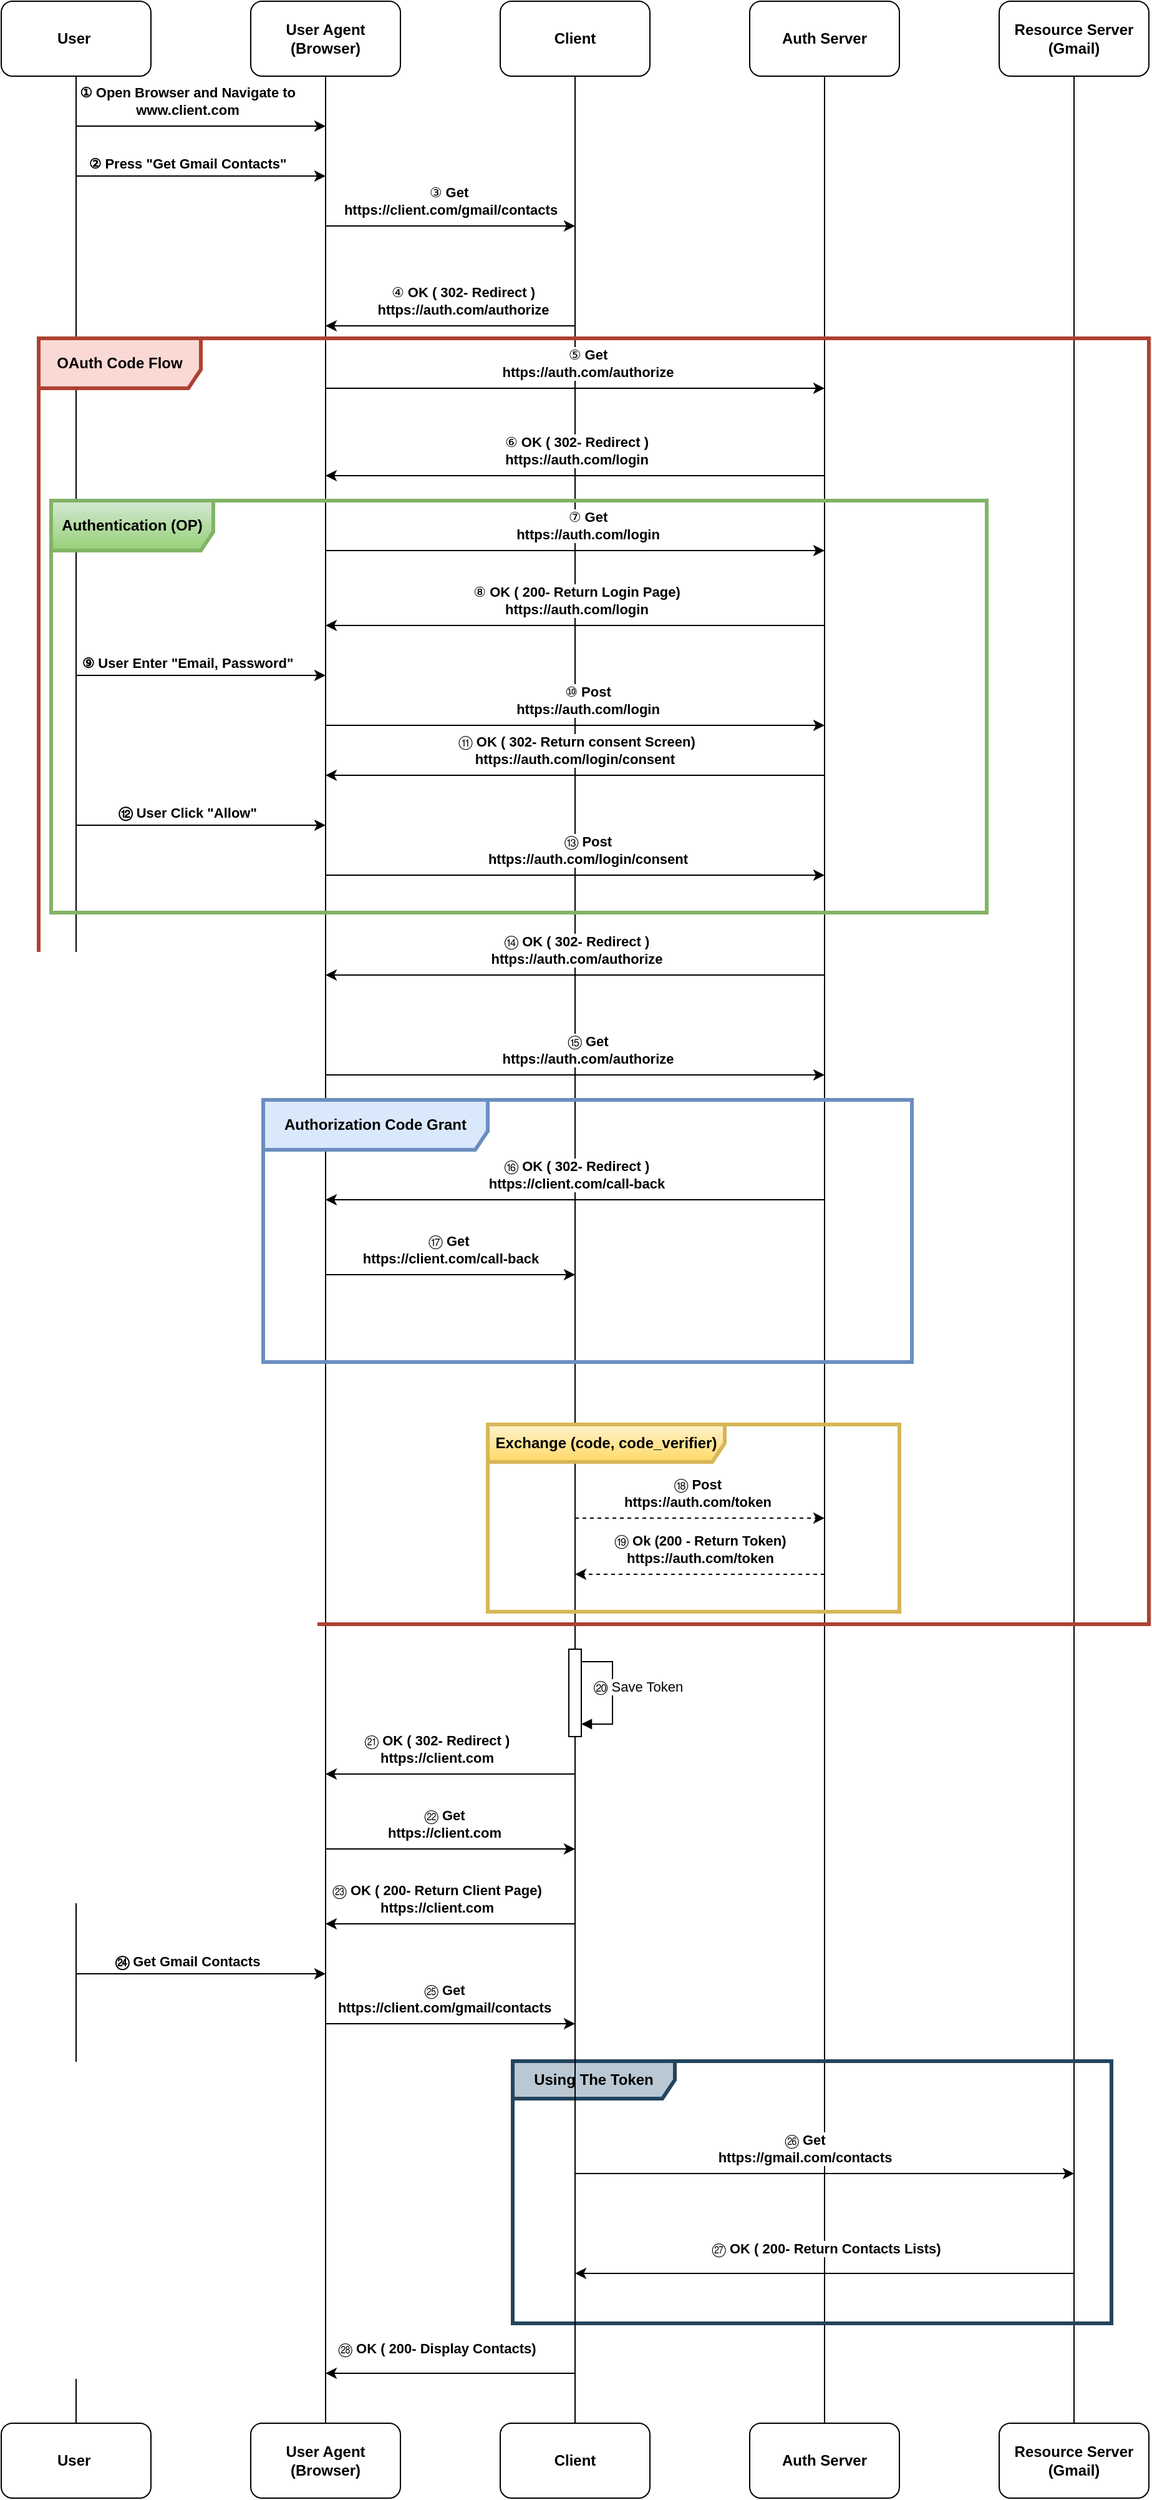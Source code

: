 <mxfile version="26.2.2">
  <diagram name="Page-1" id="-JIX75Dthlcb5XeBjtUZ">
    <mxGraphModel dx="2040" dy="1808" grid="1" gridSize="10" guides="1" tooltips="1" connect="1" arrows="1" fold="1" page="1" pageScale="1" pageWidth="850" pageHeight="1100" math="0" shadow="0">
      <root>
        <mxCell id="0" />
        <mxCell id="1" parent="0" />
        <mxCell id="-eZy2udqNuVLJ8H04OiI-1" value="" style="endArrow=none;html=1;rounded=0;exitX=0.5;exitY=0;exitDx=0;exitDy=0;" parent="1" edge="1" source="lb7yudzS5froltHh4L6M-39">
          <mxGeometry width="50" height="50" relative="1" as="geometry">
            <mxPoint x="40" y="1800" as="sourcePoint" />
            <mxPoint x="40" y="40" as="targetPoint" />
          </mxGeometry>
        </mxCell>
        <mxCell id="-eZy2udqNuVLJ8H04OiI-4" value="" style="endArrow=none;html=1;rounded=0;exitX=0.5;exitY=0;exitDx=0;exitDy=0;" parent="1" edge="1" source="lb7yudzS5froltHh4L6M-42">
          <mxGeometry width="50" height="50" relative="1" as="geometry">
            <mxPoint x="640" y="1800" as="sourcePoint" />
            <mxPoint x="640" y="40" as="targetPoint" />
          </mxGeometry>
        </mxCell>
        <mxCell id="-eZy2udqNuVLJ8H04OiI-5" value="" style="endArrow=none;html=1;rounded=0;exitX=0.5;exitY=0;exitDx=0;exitDy=0;" parent="1" edge="1" source="lb7yudzS5froltHh4L6M-40">
          <mxGeometry width="50" height="50" relative="1" as="geometry">
            <mxPoint x="240" y="1800" as="sourcePoint" />
            <mxPoint x="240" y="35" as="targetPoint" />
          </mxGeometry>
        </mxCell>
        <mxCell id="-eZy2udqNuVLJ8H04OiI-6" value="" style="endArrow=none;html=1;rounded=0;" parent="1" source="lb7yudzS5froltHh4L6M-17" edge="1">
          <mxGeometry width="50" height="50" relative="1" as="geometry">
            <mxPoint x="440" y="1800" as="sourcePoint" />
            <mxPoint x="440" y="35" as="targetPoint" />
          </mxGeometry>
        </mxCell>
        <mxCell id="-eZy2udqNuVLJ8H04OiI-7" value="" style="endArrow=none;html=1;rounded=0;exitX=0.5;exitY=0;exitDx=0;exitDy=0;" parent="1" edge="1" source="lb7yudzS5froltHh4L6M-43">
          <mxGeometry width="50" height="50" relative="1" as="geometry">
            <mxPoint x="840" y="1800" as="sourcePoint" />
            <mxPoint x="840" y="40" as="targetPoint" />
          </mxGeometry>
        </mxCell>
        <mxCell id="gQnQfy0NfCeOLUHX2k6b-1" value="User&amp;nbsp;" style="rounded=1;whiteSpace=wrap;html=1;fontStyle=1" parent="1" vertex="1">
          <mxGeometry x="-20" y="-20" width="120" height="60" as="geometry" />
        </mxCell>
        <mxCell id="gQnQfy0NfCeOLUHX2k6b-3" value="User Agent&lt;div&gt;(Browser)&lt;/div&gt;" style="rounded=1;whiteSpace=wrap;html=1;fontStyle=1" parent="1" vertex="1">
          <mxGeometry x="180" y="-20" width="120" height="60" as="geometry" />
        </mxCell>
        <mxCell id="gQnQfy0NfCeOLUHX2k6b-5" value="Client" style="rounded=1;whiteSpace=wrap;html=1;fontStyle=1" parent="1" vertex="1">
          <mxGeometry x="380" y="-20" width="120" height="60" as="geometry" />
        </mxCell>
        <mxCell id="gQnQfy0NfCeOLUHX2k6b-7" value="Auth Server" style="rounded=1;whiteSpace=wrap;html=1;fontStyle=1" parent="1" vertex="1">
          <mxGeometry x="580" y="-20" width="120" height="60" as="geometry" />
        </mxCell>
        <mxCell id="gQnQfy0NfCeOLUHX2k6b-9" value="Resource Server&lt;div&gt;(Gmail)&lt;/div&gt;" style="rounded=1;whiteSpace=wrap;html=1;fontStyle=1" parent="1" vertex="1">
          <mxGeometry x="780" y="-20" width="120" height="60" as="geometry" />
        </mxCell>
        <mxCell id="gQnQfy0NfCeOLUHX2k6b-12" value="" style="endArrow=classic;html=1;rounded=0;" parent="1" edge="1">
          <mxGeometry width="50" height="50" relative="1" as="geometry">
            <mxPoint x="40" y="80" as="sourcePoint" />
            <mxPoint x="240" y="80" as="targetPoint" />
          </mxGeometry>
        </mxCell>
        <mxCell id="gQnQfy0NfCeOLUHX2k6b-13" value="① Open Browser and Navigate to&lt;div&gt;www.client.com&lt;/div&gt;" style="edgeLabel;html=1;align=center;verticalAlign=middle;resizable=0;points=[];fontStyle=1" parent="gQnQfy0NfCeOLUHX2k6b-12" vertex="1" connectable="0">
          <mxGeometry x="-0.112" relative="1" as="geometry">
            <mxPoint y="-20" as="offset" />
          </mxGeometry>
        </mxCell>
        <mxCell id="gQnQfy0NfCeOLUHX2k6b-14" value="" style="endArrow=classic;html=1;rounded=0;" parent="1" edge="1">
          <mxGeometry width="50" height="50" relative="1" as="geometry">
            <mxPoint x="40" y="120" as="sourcePoint" />
            <mxPoint x="240" y="120" as="targetPoint" />
          </mxGeometry>
        </mxCell>
        <mxCell id="gQnQfy0NfCeOLUHX2k6b-15" value="② Press &quot;Get Gmail Contacts&quot;" style="edgeLabel;html=1;align=center;verticalAlign=middle;resizable=0;points=[];fontStyle=1" parent="gQnQfy0NfCeOLUHX2k6b-14" vertex="1" connectable="0">
          <mxGeometry x="-0.112" relative="1" as="geometry">
            <mxPoint y="-10" as="offset" />
          </mxGeometry>
        </mxCell>
        <mxCell id="gQnQfy0NfCeOLUHX2k6b-17" value="" style="endArrow=classic;html=1;rounded=0;" parent="1" edge="1">
          <mxGeometry width="50" height="50" relative="1" as="geometry">
            <mxPoint x="240" y="160" as="sourcePoint" />
            <mxPoint x="440" y="160" as="targetPoint" />
          </mxGeometry>
        </mxCell>
        <mxCell id="gQnQfy0NfCeOLUHX2k6b-18" value="③&amp;nbsp;&lt;b&gt;Get&amp;nbsp;&lt;/b&gt;&lt;div&gt;&lt;b&gt;https://client.com/gmail/contacts&lt;/b&gt;&lt;/div&gt;" style="edgeLabel;html=1;align=center;verticalAlign=middle;resizable=0;points=[];" parent="gQnQfy0NfCeOLUHX2k6b-17" vertex="1" connectable="0">
          <mxGeometry x="-0.112" relative="1" as="geometry">
            <mxPoint x="11" y="-20" as="offset" />
          </mxGeometry>
        </mxCell>
        <mxCell id="gQnQfy0NfCeOLUHX2k6b-19" value="" style="endArrow=classic;html=1;rounded=0;" parent="1" edge="1">
          <mxGeometry width="50" height="50" relative="1" as="geometry">
            <mxPoint x="440" y="240" as="sourcePoint" />
            <mxPoint x="240" y="240" as="targetPoint" />
          </mxGeometry>
        </mxCell>
        <mxCell id="gQnQfy0NfCeOLUHX2k6b-20" value="④&amp;nbsp;&lt;b style=&quot;background-color: light-dark(#ffffff, var(--ge-dark-color, #121212)); color: light-dark(rgb(0, 0, 0), rgb(255, 255, 255));&quot;&gt;OK ( 302- Redirect )&lt;/b&gt;&lt;div&gt;&lt;div&gt;&lt;b&gt;https://auth.com/authorize&lt;/b&gt;&lt;/div&gt;&lt;/div&gt;" style="edgeLabel;html=1;align=center;verticalAlign=middle;resizable=0;points=[];" parent="gQnQfy0NfCeOLUHX2k6b-19" vertex="1" connectable="0">
          <mxGeometry x="-0.112" relative="1" as="geometry">
            <mxPoint x="-1" y="-20" as="offset" />
          </mxGeometry>
        </mxCell>
        <mxCell id="gQnQfy0NfCeOLUHX2k6b-21" value="" style="endArrow=classic;html=1;rounded=0;" parent="1" edge="1">
          <mxGeometry width="50" height="50" relative="1" as="geometry">
            <mxPoint x="240" y="420" as="sourcePoint" />
            <mxPoint x="640" y="420" as="targetPoint" />
          </mxGeometry>
        </mxCell>
        <mxCell id="gQnQfy0NfCeOLUHX2k6b-22" value="⑦&amp;nbsp;&lt;b&gt;Get&lt;/b&gt;&lt;div&gt;&lt;b&gt;https://auth.com/login&lt;/b&gt;&lt;/div&gt;" style="edgeLabel;html=1;align=center;verticalAlign=middle;resizable=0;points=[];" parent="gQnQfy0NfCeOLUHX2k6b-21" vertex="1" connectable="0">
          <mxGeometry x="-0.112" relative="1" as="geometry">
            <mxPoint x="32" y="-20" as="offset" />
          </mxGeometry>
        </mxCell>
        <mxCell id="gQnQfy0NfCeOLUHX2k6b-24" value="" style="endArrow=classic;html=1;rounded=0;" parent="1" edge="1">
          <mxGeometry width="50" height="50" relative="1" as="geometry">
            <mxPoint x="640" y="360" as="sourcePoint" />
            <mxPoint x="240" y="360" as="targetPoint" />
          </mxGeometry>
        </mxCell>
        <mxCell id="gQnQfy0NfCeOLUHX2k6b-25" value="⑥&amp;nbsp;&lt;b style=&quot;color: light-dark(rgb(0, 0, 0), rgb(255, 255, 255));&quot;&gt;OK ( 302- Redirect )&lt;/b&gt;&lt;div&gt;&lt;b&gt;https://auth.com/login&lt;/b&gt;&lt;/div&gt;" style="edgeLabel;html=1;align=center;verticalAlign=middle;resizable=0;points=[];" parent="gQnQfy0NfCeOLUHX2k6b-24" vertex="1" connectable="0">
          <mxGeometry x="-0.112" relative="1" as="geometry">
            <mxPoint x="-22" y="-20" as="offset" />
          </mxGeometry>
        </mxCell>
        <mxCell id="gQnQfy0NfCeOLUHX2k6b-26" value="" style="endArrow=classic;html=1;rounded=0;" parent="1" edge="1">
          <mxGeometry width="50" height="50" relative="1" as="geometry">
            <mxPoint x="240" y="290" as="sourcePoint" />
            <mxPoint x="640" y="290" as="targetPoint" />
          </mxGeometry>
        </mxCell>
        <mxCell id="gQnQfy0NfCeOLUHX2k6b-27" value="⑤&amp;nbsp;&lt;b&gt;Get&lt;/b&gt;&lt;div&gt;&lt;b&gt;https://auth.com/authorize&lt;/b&gt;&lt;/div&gt;" style="edgeLabel;html=1;align=center;verticalAlign=middle;resizable=0;points=[];" parent="gQnQfy0NfCeOLUHX2k6b-26" vertex="1" connectable="0">
          <mxGeometry x="-0.112" relative="1" as="geometry">
            <mxPoint x="32" y="-20" as="offset" />
          </mxGeometry>
        </mxCell>
        <mxCell id="gQnQfy0NfCeOLUHX2k6b-28" value="" style="endArrow=classic;html=1;rounded=0;" parent="1" edge="1">
          <mxGeometry width="50" height="50" relative="1" as="geometry">
            <mxPoint x="640" y="480" as="sourcePoint" />
            <mxPoint x="240" y="480" as="targetPoint" />
          </mxGeometry>
        </mxCell>
        <mxCell id="gQnQfy0NfCeOLUHX2k6b-29" value="⑧&amp;nbsp;&lt;b style=&quot;color: light-dark(rgb(0, 0, 0), rgb(255, 255, 255));&quot;&gt;OK ( 200- Return Login Page)&lt;/b&gt;&lt;div&gt;&lt;b&gt;https://auth.com/login&lt;/b&gt;&lt;/div&gt;" style="edgeLabel;html=1;align=center;verticalAlign=middle;resizable=0;points=[];" parent="gQnQfy0NfCeOLUHX2k6b-28" vertex="1" connectable="0">
          <mxGeometry x="-0.112" relative="1" as="geometry">
            <mxPoint x="-22" y="-20" as="offset" />
          </mxGeometry>
        </mxCell>
        <mxCell id="gQnQfy0NfCeOLUHX2k6b-32" value="" style="endArrow=classic;html=1;rounded=0;" parent="1" edge="1">
          <mxGeometry width="50" height="50" relative="1" as="geometry">
            <mxPoint x="40" y="520" as="sourcePoint" />
            <mxPoint x="240" y="520" as="targetPoint" />
          </mxGeometry>
        </mxCell>
        <mxCell id="gQnQfy0NfCeOLUHX2k6b-33" value="⑨ User Enter &quot;Email, Password&quot;" style="edgeLabel;html=1;align=center;verticalAlign=middle;resizable=0;points=[];fontStyle=1" parent="gQnQfy0NfCeOLUHX2k6b-32" vertex="1" connectable="0">
          <mxGeometry x="-0.112" relative="1" as="geometry">
            <mxPoint y="-10" as="offset" />
          </mxGeometry>
        </mxCell>
        <mxCell id="gQnQfy0NfCeOLUHX2k6b-34" value="" style="endArrow=classic;html=1;rounded=0;" parent="1" edge="1">
          <mxGeometry width="50" height="50" relative="1" as="geometry">
            <mxPoint x="240" y="560" as="sourcePoint" />
            <mxPoint x="640" y="560" as="targetPoint" />
          </mxGeometry>
        </mxCell>
        <mxCell id="gQnQfy0NfCeOLUHX2k6b-35" value="⑩&amp;nbsp;&lt;b&gt;Post&lt;/b&gt;&lt;div&gt;&lt;b&gt;https://auth.com/login&lt;/b&gt;&lt;/div&gt;" style="edgeLabel;html=1;align=center;verticalAlign=middle;resizable=0;points=[];" parent="gQnQfy0NfCeOLUHX2k6b-34" vertex="1" connectable="0">
          <mxGeometry x="-0.112" relative="1" as="geometry">
            <mxPoint x="32" y="-20" as="offset" />
          </mxGeometry>
        </mxCell>
        <mxCell id="gQnQfy0NfCeOLUHX2k6b-36" value="" style="endArrow=classic;html=1;rounded=0;" parent="1" edge="1">
          <mxGeometry width="50" height="50" relative="1" as="geometry">
            <mxPoint x="640" y="760" as="sourcePoint" />
            <mxPoint x="240" y="760" as="targetPoint" />
          </mxGeometry>
        </mxCell>
        <mxCell id="gQnQfy0NfCeOLUHX2k6b-37" value="⑭&amp;nbsp;&lt;b style=&quot;color: light-dark(rgb(0, 0, 0), rgb(255, 255, 255));&quot;&gt;OK ( 302- Redirect )&lt;/b&gt;&lt;div&gt;&lt;b&gt;https://auth.com/authorize&lt;/b&gt;&lt;/div&gt;" style="edgeLabel;html=1;align=center;verticalAlign=middle;resizable=0;points=[];" parent="gQnQfy0NfCeOLUHX2k6b-36" vertex="1" connectable="0">
          <mxGeometry x="-0.112" relative="1" as="geometry">
            <mxPoint x="-22" y="-20" as="offset" />
          </mxGeometry>
        </mxCell>
        <mxCell id="lb7yudzS5froltHh4L6M-4" value="" style="endArrow=classic;html=1;rounded=0;" parent="1" edge="1">
          <mxGeometry width="50" height="50" relative="1" as="geometry">
            <mxPoint x="240" y="840" as="sourcePoint" />
            <mxPoint x="640" y="840" as="targetPoint" />
          </mxGeometry>
        </mxCell>
        <mxCell id="lb7yudzS5froltHh4L6M-5" value="⑮&amp;nbsp;&lt;b&gt;Get&lt;/b&gt;&lt;div&gt;&lt;b&gt;https://auth.com/authorize&lt;/b&gt;&lt;/div&gt;" style="edgeLabel;html=1;align=center;verticalAlign=middle;resizable=0;points=[];" parent="lb7yudzS5froltHh4L6M-4" vertex="1" connectable="0">
          <mxGeometry x="-0.112" relative="1" as="geometry">
            <mxPoint x="32" y="-20" as="offset" />
          </mxGeometry>
        </mxCell>
        <mxCell id="lb7yudzS5froltHh4L6M-6" value="&lt;b style=&quot;text-wrap-mode: nowrap;&quot;&gt;Authorization Code Grant&lt;/b&gt;" style="shape=umlFrame;whiteSpace=wrap;html=1;pointerEvents=0;fontStyle=1;strokeWidth=3;fillColor=#dae8fc;strokeColor=#6c8ebf;width=180;height=40;" parent="1" vertex="1">
          <mxGeometry x="190" y="860" width="520" height="210" as="geometry" />
        </mxCell>
        <mxCell id="lb7yudzS5froltHh4L6M-8" value="" style="endArrow=classic;html=1;rounded=0;" parent="1" edge="1">
          <mxGeometry width="50" height="50" relative="1" as="geometry">
            <mxPoint x="640" y="940" as="sourcePoint" />
            <mxPoint x="240" y="940" as="targetPoint" />
          </mxGeometry>
        </mxCell>
        <mxCell id="lb7yudzS5froltHh4L6M-9" value="⑯&amp;nbsp;&lt;b style=&quot;color: light-dark(rgb(0, 0, 0), rgb(255, 255, 255));&quot;&gt;OK ( 302- Redirect )&lt;/b&gt;&lt;div&gt;&lt;b&gt;https://client.com/call-back&lt;/b&gt;&lt;/div&gt;" style="edgeLabel;html=1;align=center;verticalAlign=middle;resizable=0;points=[];" parent="lb7yudzS5froltHh4L6M-8" vertex="1" connectable="0">
          <mxGeometry x="-0.112" relative="1" as="geometry">
            <mxPoint x="-22" y="-20" as="offset" />
          </mxGeometry>
        </mxCell>
        <mxCell id="lb7yudzS5froltHh4L6M-10" value="" style="endArrow=classic;html=1;rounded=0;" parent="1" edge="1">
          <mxGeometry width="50" height="50" relative="1" as="geometry">
            <mxPoint x="240" y="1000" as="sourcePoint" />
            <mxPoint x="440" y="1000" as="targetPoint" />
          </mxGeometry>
        </mxCell>
        <mxCell id="lb7yudzS5froltHh4L6M-11" value="⑰&amp;nbsp;&lt;b&gt;Get&amp;nbsp;&lt;/b&gt;&lt;div&gt;&lt;b&gt;https://client.com/call-back&lt;/b&gt;&lt;b&gt;&lt;/b&gt;&lt;/div&gt;" style="edgeLabel;html=1;align=center;verticalAlign=middle;resizable=0;points=[];" parent="lb7yudzS5froltHh4L6M-10" vertex="1" connectable="0">
          <mxGeometry x="-0.112" relative="1" as="geometry">
            <mxPoint x="11" y="-20" as="offset" />
          </mxGeometry>
        </mxCell>
        <mxCell id="lb7yudzS5froltHh4L6M-13" value="" style="endArrow=classic;html=1;rounded=0;dashed=1;" parent="1" edge="1">
          <mxGeometry width="50" height="50" relative="1" as="geometry">
            <mxPoint x="440" y="1195" as="sourcePoint" />
            <mxPoint x="640" y="1195" as="targetPoint" />
          </mxGeometry>
        </mxCell>
        <mxCell id="lb7yudzS5froltHh4L6M-14" value="⑱&amp;nbsp;&lt;b&gt;Post&lt;/b&gt;&lt;div&gt;&lt;b&gt;https://auth.com/token&lt;/b&gt;&lt;/div&gt;" style="edgeLabel;html=1;align=center;verticalAlign=middle;resizable=0;points=[];" parent="lb7yudzS5froltHh4L6M-13" vertex="1" connectable="0">
          <mxGeometry x="-0.112" relative="1" as="geometry">
            <mxPoint x="9" y="-20" as="offset" />
          </mxGeometry>
        </mxCell>
        <mxCell id="lb7yudzS5froltHh4L6M-15" value="" style="endArrow=classic;html=1;rounded=0;dashed=1;" parent="1" edge="1">
          <mxGeometry width="50" height="50" relative="1" as="geometry">
            <mxPoint x="640" y="1240" as="sourcePoint" />
            <mxPoint x="440" y="1240" as="targetPoint" />
          </mxGeometry>
        </mxCell>
        <mxCell id="lb7yudzS5froltHh4L6M-16" value="⑲&amp;nbsp;&lt;b&gt;Ok (200 - Return Token)&lt;/b&gt;&lt;div&gt;&lt;b&gt;https://auth.com/token&lt;/b&gt;&lt;/div&gt;" style="edgeLabel;html=1;align=center;verticalAlign=middle;resizable=0;points=[];" parent="lb7yudzS5froltHh4L6M-15" vertex="1" connectable="0">
          <mxGeometry x="-0.112" relative="1" as="geometry">
            <mxPoint x="-11" y="-20" as="offset" />
          </mxGeometry>
        </mxCell>
        <mxCell id="lb7yudzS5froltHh4L6M-18" value="⑳ Save Token" style="html=1;align=left;spacingLeft=2;endArrow=block;rounded=0;edgeStyle=orthogonalEdgeStyle;curved=0;rounded=0;" parent="1" edge="1">
          <mxGeometry x="-0.889" y="-20" relative="1" as="geometry">
            <mxPoint x="445" y="1310" as="sourcePoint" />
            <Array as="points">
              <mxPoint x="470" y="1310" />
              <mxPoint x="470" y="1360" />
            </Array>
            <mxPoint as="offset" />
            <mxPoint x="445" y="1360" as="targetPoint" />
          </mxGeometry>
        </mxCell>
        <mxCell id="lb7yudzS5froltHh4L6M-20" value="" style="endArrow=classic;html=1;rounded=0;" parent="1" edge="1">
          <mxGeometry width="50" height="50" relative="1" as="geometry">
            <mxPoint x="240" y="1460" as="sourcePoint" />
            <mxPoint x="440" y="1460" as="targetPoint" />
          </mxGeometry>
        </mxCell>
        <mxCell id="lb7yudzS5froltHh4L6M-21" value="㉒&amp;nbsp;&lt;b&gt;Get&lt;/b&gt;&lt;div&gt;&lt;b&gt;https://client.com&lt;/b&gt;&lt;/div&gt;" style="edgeLabel;html=1;align=center;verticalAlign=middle;resizable=0;points=[];" parent="lb7yudzS5froltHh4L6M-20" vertex="1" connectable="0">
          <mxGeometry x="-0.112" relative="1" as="geometry">
            <mxPoint x="6" y="-20" as="offset" />
          </mxGeometry>
        </mxCell>
        <mxCell id="lb7yudzS5froltHh4L6M-22" value="" style="endArrow=classic;html=1;rounded=0;" parent="1" edge="1">
          <mxGeometry width="50" height="50" relative="1" as="geometry">
            <mxPoint x="440" y="1400" as="sourcePoint" />
            <mxPoint x="240" y="1400" as="targetPoint" />
          </mxGeometry>
        </mxCell>
        <mxCell id="lb7yudzS5froltHh4L6M-23" value="㉑&amp;nbsp;&lt;b style=&quot;color: light-dark(rgb(0, 0, 0), rgb(255, 255, 255));&quot;&gt;OK ( 302- Redirect )&lt;/b&gt;&lt;div&gt;&lt;b&gt;https://client.com&lt;/b&gt;&lt;/div&gt;" style="edgeLabel;html=1;align=center;verticalAlign=middle;resizable=0;points=[];" parent="lb7yudzS5froltHh4L6M-22" vertex="1" connectable="0">
          <mxGeometry x="-0.112" relative="1" as="geometry">
            <mxPoint x="-22" y="-20" as="offset" />
          </mxGeometry>
        </mxCell>
        <mxCell id="lb7yudzS5froltHh4L6M-24" value="" style="endArrow=classic;html=1;rounded=0;" parent="1" edge="1">
          <mxGeometry width="50" height="50" relative="1" as="geometry">
            <mxPoint x="440" y="1520" as="sourcePoint" />
            <mxPoint x="240" y="1520" as="targetPoint" />
          </mxGeometry>
        </mxCell>
        <mxCell id="lb7yudzS5froltHh4L6M-25" value="㉓&amp;nbsp;&lt;b style=&quot;color: light-dark(rgb(0, 0, 0), rgb(255, 255, 255));&quot;&gt;OK ( 200- Return Client Page)&lt;/b&gt;&lt;div&gt;&lt;b&gt;https://client.com&lt;/b&gt;&lt;/div&gt;" style="edgeLabel;html=1;align=center;verticalAlign=middle;resizable=0;points=[];" parent="lb7yudzS5froltHh4L6M-24" vertex="1" connectable="0">
          <mxGeometry x="-0.112" relative="1" as="geometry">
            <mxPoint x="-22" y="-20" as="offset" />
          </mxGeometry>
        </mxCell>
        <mxCell id="lb7yudzS5froltHh4L6M-27" value="" style="endArrow=classic;html=1;rounded=0;" parent="1" edge="1">
          <mxGeometry width="50" height="50" relative="1" as="geometry">
            <mxPoint x="40" y="1560" as="sourcePoint" />
            <mxPoint x="240" y="1560" as="targetPoint" />
          </mxGeometry>
        </mxCell>
        <mxCell id="lb7yudzS5froltHh4L6M-28" value="㉔ Get Gmail Contacts" style="edgeLabel;html=1;align=center;verticalAlign=middle;resizable=0;points=[];fontStyle=1" parent="lb7yudzS5froltHh4L6M-27" vertex="1" connectable="0">
          <mxGeometry x="-0.112" relative="1" as="geometry">
            <mxPoint y="-10" as="offset" />
          </mxGeometry>
        </mxCell>
        <mxCell id="lb7yudzS5froltHh4L6M-29" value="" style="endArrow=classic;html=1;rounded=0;" parent="1" edge="1">
          <mxGeometry width="50" height="50" relative="1" as="geometry">
            <mxPoint x="240" y="1600" as="sourcePoint" />
            <mxPoint x="440" y="1600" as="targetPoint" />
          </mxGeometry>
        </mxCell>
        <mxCell id="lb7yudzS5froltHh4L6M-30" value="㉕&amp;nbsp;&lt;b&gt;Get&lt;/b&gt;&lt;div&gt;&lt;b&gt;https://client.com/gmail/contacts&lt;/b&gt;&lt;/div&gt;" style="edgeLabel;html=1;align=center;verticalAlign=middle;resizable=0;points=[];" parent="lb7yudzS5froltHh4L6M-29" vertex="1" connectable="0">
          <mxGeometry x="-0.112" relative="1" as="geometry">
            <mxPoint x="6" y="-20" as="offset" />
          </mxGeometry>
        </mxCell>
        <mxCell id="lb7yudzS5froltHh4L6M-31" value="&lt;b style=&quot;text-wrap-mode: nowrap;&quot;&gt;Using The Token&lt;/b&gt;" style="shape=umlFrame;whiteSpace=wrap;html=1;pointerEvents=0;fontStyle=1;strokeWidth=3;width=130;height=30;fillColor=#bac8d3;strokeColor=#23445d;" parent="1" vertex="1">
          <mxGeometry x="390" y="1630" width="480" height="210" as="geometry" />
        </mxCell>
        <mxCell id="lb7yudzS5froltHh4L6M-33" value="" style="endArrow=classic;html=1;rounded=0;" parent="1" edge="1">
          <mxGeometry width="50" height="50" relative="1" as="geometry">
            <mxPoint x="440" y="1720" as="sourcePoint" />
            <mxPoint x="840" y="1720" as="targetPoint" />
          </mxGeometry>
        </mxCell>
        <mxCell id="lb7yudzS5froltHh4L6M-34" value="㉖&amp;nbsp;&lt;b&gt;Get&lt;/b&gt;&lt;div&gt;&lt;b&gt;https://gmail.com/contacts&lt;/b&gt;&lt;/div&gt;" style="edgeLabel;html=1;align=center;verticalAlign=middle;resizable=0;points=[];" parent="lb7yudzS5froltHh4L6M-33" vertex="1" connectable="0">
          <mxGeometry x="-0.112" relative="1" as="geometry">
            <mxPoint x="6" y="-20" as="offset" />
          </mxGeometry>
        </mxCell>
        <mxCell id="lb7yudzS5froltHh4L6M-35" value="" style="endArrow=classic;html=1;rounded=0;" parent="1" edge="1">
          <mxGeometry width="50" height="50" relative="1" as="geometry">
            <mxPoint x="840" y="1800" as="sourcePoint" />
            <mxPoint x="440" y="1800" as="targetPoint" />
          </mxGeometry>
        </mxCell>
        <mxCell id="lb7yudzS5froltHh4L6M-36" value="㉗&lt;span style=&quot;color: light-dark(rgb(0, 0, 0), rgb(255, 255, 255));&quot;&gt;&amp;nbsp;&lt;/span&gt;&lt;b style=&quot;color: light-dark(rgb(0, 0, 0), rgb(255, 255, 255));&quot;&gt;OK ( 200- Return Contacts Lists)&lt;/b&gt;" style="edgeLabel;html=1;align=center;verticalAlign=middle;resizable=0;points=[];" parent="lb7yudzS5froltHh4L6M-35" vertex="1" connectable="0">
          <mxGeometry x="-0.112" relative="1" as="geometry">
            <mxPoint x="-22" y="-20" as="offset" />
          </mxGeometry>
        </mxCell>
        <mxCell id="lb7yudzS5froltHh4L6M-37" value="" style="endArrow=classic;html=1;rounded=0;" parent="1" edge="1">
          <mxGeometry width="50" height="50" relative="1" as="geometry">
            <mxPoint x="440" y="1880" as="sourcePoint" />
            <mxPoint x="240" y="1880" as="targetPoint" />
          </mxGeometry>
        </mxCell>
        <mxCell id="lb7yudzS5froltHh4L6M-38" value="㉘&amp;nbsp;&lt;b style=&quot;color: light-dark(rgb(0, 0, 0), rgb(255, 255, 255));&quot;&gt;OK ( 200- Display Contacts)&lt;/b&gt;" style="edgeLabel;html=1;align=center;verticalAlign=middle;resizable=0;points=[];" parent="lb7yudzS5froltHh4L6M-37" vertex="1" connectable="0">
          <mxGeometry x="-0.112" relative="1" as="geometry">
            <mxPoint x="-22" y="-20" as="offset" />
          </mxGeometry>
        </mxCell>
        <mxCell id="lb7yudzS5froltHh4L6M-39" value="User&amp;nbsp;" style="rounded=1;whiteSpace=wrap;html=1;fontStyle=1" parent="1" vertex="1">
          <mxGeometry x="-20" y="1920" width="120" height="60" as="geometry" />
        </mxCell>
        <mxCell id="lb7yudzS5froltHh4L6M-40" value="User Agent&lt;div&gt;(Browser)&lt;/div&gt;" style="rounded=1;whiteSpace=wrap;html=1;fontStyle=1" parent="1" vertex="1">
          <mxGeometry x="180" y="1920" width="120" height="60" as="geometry" />
        </mxCell>
        <mxCell id="lb7yudzS5froltHh4L6M-41" value="Client" style="rounded=1;whiteSpace=wrap;html=1;fontStyle=1" parent="1" vertex="1">
          <mxGeometry x="380" y="1920" width="120" height="60" as="geometry" />
        </mxCell>
        <mxCell id="lb7yudzS5froltHh4L6M-42" value="Auth Server" style="rounded=1;whiteSpace=wrap;html=1;fontStyle=1" parent="1" vertex="1">
          <mxGeometry x="580" y="1920" width="120" height="60" as="geometry" />
        </mxCell>
        <mxCell id="lb7yudzS5froltHh4L6M-43" value="Resource Server&lt;div&gt;(Gmail)&lt;/div&gt;" style="rounded=1;whiteSpace=wrap;html=1;fontStyle=1" parent="1" vertex="1">
          <mxGeometry x="780" y="1920" width="120" height="60" as="geometry" />
        </mxCell>
        <mxCell id="QAbe8fYezERGEzqymwp4-1" value="OAuth Code Flow" style="shape=umlFrame;whiteSpace=wrap;html=1;pointerEvents=0;fontStyle=1;strokeWidth=3;width=130;height=40;fillColor=#fad9d5;strokeColor=#ae4132;" parent="1" vertex="1">
          <mxGeometry x="10" y="250" width="890" height="1030" as="geometry" />
        </mxCell>
        <mxCell id="QAbe8fYezERGEzqymwp4-2" value="Authentication (OP)" style="shape=umlFrame;whiteSpace=wrap;html=1;pointerEvents=0;fontStyle=1;strokeWidth=3;fillColor=#d5e8d4;gradientColor=#97d077;strokeColor=#82b366;width=130;height=40;" parent="1" vertex="1">
          <mxGeometry x="20" y="380" width="750" height="330" as="geometry" />
        </mxCell>
        <mxCell id="QAbe8fYezERGEzqymwp4-3" value="" style="endArrow=none;html=1;rounded=0;exitX=0.5;exitY=0;exitDx=0;exitDy=0;" parent="1" target="lb7yudzS5froltHh4L6M-17" edge="1" source="lb7yudzS5froltHh4L6M-41">
          <mxGeometry width="50" height="50" relative="1" as="geometry">
            <mxPoint x="440" y="1800" as="sourcePoint" />
            <mxPoint x="440" y="35" as="targetPoint" />
          </mxGeometry>
        </mxCell>
        <mxCell id="lb7yudzS5froltHh4L6M-17" value="" style="html=1;points=[[0,0,0,0,5],[0,1,0,0,-5],[1,0,0,0,5],[1,1,0,0,-5]];perimeter=orthogonalPerimeter;outlineConnect=0;targetShapes=umlLifeline;portConstraint=eastwest;newEdgeStyle={&quot;curved&quot;:0,&quot;rounded&quot;:0};" parent="1" vertex="1">
          <mxGeometry x="435" y="1300" width="10" height="70" as="geometry" />
        </mxCell>
        <mxCell id="1YzbsGzKNAwzFVMzt3w1-1" value="&lt;span style=&quot;text-wrap-mode: nowrap;&quot;&gt;Exchange (code, code_verifier)&lt;/span&gt;" style="shape=umlFrame;whiteSpace=wrap;html=1;pointerEvents=0;fontStyle=1;strokeWidth=3;fillColor=#fff2cc;strokeColor=#d6b656;width=190;height=30;gradientColor=#ffd966;" parent="1" vertex="1">
          <mxGeometry x="370" y="1120" width="330" height="150" as="geometry" />
        </mxCell>
        <mxCell id="1mgdsh-eG3uKebosd4QZ-1" value="" style="endArrow=classic;html=1;rounded=0;" edge="1" parent="1">
          <mxGeometry width="50" height="50" relative="1" as="geometry">
            <mxPoint x="640" y="600" as="sourcePoint" />
            <mxPoint x="240" y="600" as="targetPoint" />
          </mxGeometry>
        </mxCell>
        <mxCell id="1mgdsh-eG3uKebosd4QZ-2" value="⑪&amp;nbsp;&lt;b style=&quot;color: light-dark(rgb(0, 0, 0), rgb(255, 255, 255));&quot;&gt;OK ( 302- Return &lt;/b&gt;&lt;b&gt;consent &lt;/b&gt;&lt;b style=&quot;color: light-dark(rgb(0, 0, 0), rgb(255, 255, 255));&quot;&gt;Screen)&lt;/b&gt;&lt;div&gt;&lt;b&gt;https://auth.com/login/&lt;/b&gt;&lt;span style=&quot;background-color: light-dark(#ffffff, var(--ge-dark-color, #121212));&quot;&gt;&lt;b&gt;consent&amp;nbsp;&lt;/b&gt;&lt;/span&gt;&lt;/div&gt;" style="edgeLabel;html=1;align=center;verticalAlign=middle;resizable=0;points=[];" vertex="1" connectable="0" parent="1mgdsh-eG3uKebosd4QZ-1">
          <mxGeometry x="-0.112" relative="1" as="geometry">
            <mxPoint x="-22" y="-20" as="offset" />
          </mxGeometry>
        </mxCell>
        <mxCell id="1mgdsh-eG3uKebosd4QZ-3" value="" style="endArrow=classic;html=1;rounded=0;" edge="1" parent="1">
          <mxGeometry width="50" height="50" relative="1" as="geometry">
            <mxPoint x="40" y="640" as="sourcePoint" />
            <mxPoint x="240" y="640" as="targetPoint" />
          </mxGeometry>
        </mxCell>
        <mxCell id="1mgdsh-eG3uKebosd4QZ-4" value="⑫ User Click &quot;Allow&quot;" style="edgeLabel;html=1;align=center;verticalAlign=middle;resizable=0;points=[];fontStyle=1" vertex="1" connectable="0" parent="1mgdsh-eG3uKebosd4QZ-3">
          <mxGeometry x="-0.112" relative="1" as="geometry">
            <mxPoint y="-10" as="offset" />
          </mxGeometry>
        </mxCell>
        <mxCell id="1mgdsh-eG3uKebosd4QZ-5" value="" style="endArrow=classic;html=1;rounded=0;" edge="1" parent="1">
          <mxGeometry width="50" height="50" relative="1" as="geometry">
            <mxPoint x="240" y="680" as="sourcePoint" />
            <mxPoint x="640" y="680" as="targetPoint" />
          </mxGeometry>
        </mxCell>
        <mxCell id="1mgdsh-eG3uKebosd4QZ-6" value="⑬ &lt;b&gt;Post&lt;/b&gt;&lt;div&gt;&lt;b&gt;https://auth.com/login/&lt;/b&gt;&lt;b style=&quot;color: light-dark(rgb(0, 0, 0), rgb(255, 255, 255));&quot;&gt;consent&lt;/b&gt;&lt;/div&gt;" style="edgeLabel;html=1;align=center;verticalAlign=middle;resizable=0;points=[];" vertex="1" connectable="0" parent="1mgdsh-eG3uKebosd4QZ-5">
          <mxGeometry x="-0.112" relative="1" as="geometry">
            <mxPoint x="32" y="-20" as="offset" />
          </mxGeometry>
        </mxCell>
      </root>
    </mxGraphModel>
  </diagram>
</mxfile>
